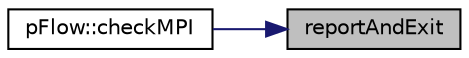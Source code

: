 digraph "reportAndExit"
{
 // LATEX_PDF_SIZE
  edge [fontname="Helvetica",fontsize="10",labelfontname="Helvetica",labelfontsize="10"];
  node [fontname="Helvetica",fontsize="10",shape=record];
  rankdir="RL";
  Node1 [label="reportAndExit",height=0.2,width=0.4,color="black", fillcolor="grey75", style="filled", fontcolor="black",tooltip=" "];
  Node1 -> Node2 [dir="back",color="midnightblue",fontsize="10",style="solid",fontname="Helvetica"];
  Node2 [label="pFlow::checkMPI",height=0.2,width=0.4,color="black", fillcolor="white", style="filled",URL="$namespacepFlow.html#adf70d6f1d89780bb6da9cdb494a98091",tooltip=" "];
}

